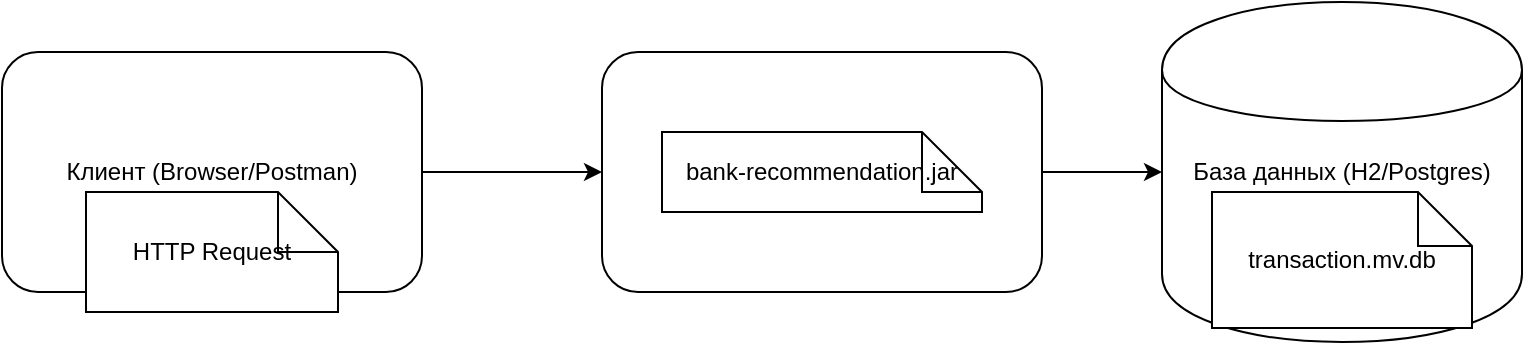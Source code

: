 <mxfile version="26.2.14">
  <diagram id="deployment" name="Deployment Diagram">
    <mxGraphModel dx="1426" dy="901" grid="1" gridSize="10" guides="1" tooltips="1" connect="1" arrows="1" fold="1" page="1" pageScale="1" pageWidth="827" pageHeight="1169" math="0" shadow="0">
      <root>
        <mxCell id="0" />
        <mxCell id="1" parent="0" />
        <mxCell id="client" value="Клиент (Browser/Postman)" style="shape=rectangle;rounded=1;whiteSpace=wrap;html=1;" parent="1" vertex="1">
          <mxGeometry y="100" width="210" height="120" as="geometry" />
        </mxCell>
        <mxCell id="client_artifact" value="HTTP Request" style="shape=note;whiteSpace=wrap;html=1;" parent="client" vertex="1">
          <mxGeometry x="42" y="70" width="126" height="60" as="geometry" />
        </mxCell>
        <mxCell id="server" value="Сервер приложений" style="shape=rectangle;rounded=1;whiteSpace=wrap;html=1;" parent="1" vertex="1">
          <mxGeometry x="300" y="100" width="220" height="120" as="geometry" />
        </mxCell>
        <mxCell id="server_artifact" value="bank-recommendation.jar" style="shape=note;whiteSpace=wrap;html=1;" parent="server" vertex="1">
          <mxGeometry x="30" y="40" width="160" height="40" as="geometry" />
        </mxCell>
        <mxCell id="db" value="База данных (H2/Postgres)" style="shape=cylinder;whiteSpace=wrap;html=1;" parent="1" vertex="1">
          <mxGeometry x="580" y="75" width="180" height="170" as="geometry" />
        </mxCell>
        <mxCell id="db_artifact" value="transaction.mv.db" style="shape=note;whiteSpace=wrap;html=1;size=27;" parent="db" vertex="1">
          <mxGeometry x="25" y="95" width="130" height="68" as="geometry" />
        </mxCell>
        <mxCell id="edge1" parent="1" source="client" target="server" edge="1">
          <mxGeometry relative="1" as="geometry" />
        </mxCell>
        <mxCell id="edge2" parent="1" source="server" target="db" edge="1">
          <mxGeometry relative="1" as="geometry" />
        </mxCell>
      </root>
    </mxGraphModel>
  </diagram>
</mxfile>
